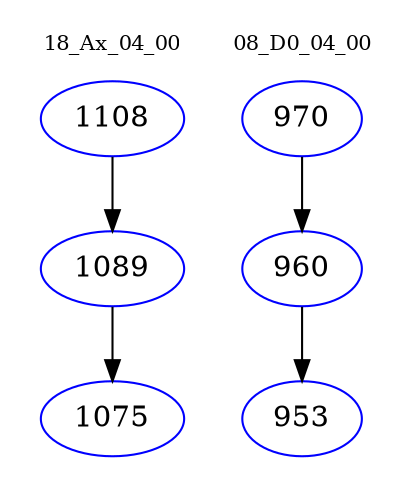 digraph{
subgraph cluster_0 {
color = white
label = "18_Ax_04_00";
fontsize=10;
T0_1108 [label="1108", color="blue"]
T0_1108 -> T0_1089 [color="black"]
T0_1089 [label="1089", color="blue"]
T0_1089 -> T0_1075 [color="black"]
T0_1075 [label="1075", color="blue"]
}
subgraph cluster_1 {
color = white
label = "08_D0_04_00";
fontsize=10;
T1_970 [label="970", color="blue"]
T1_970 -> T1_960 [color="black"]
T1_960 [label="960", color="blue"]
T1_960 -> T1_953 [color="black"]
T1_953 [label="953", color="blue"]
}
}
